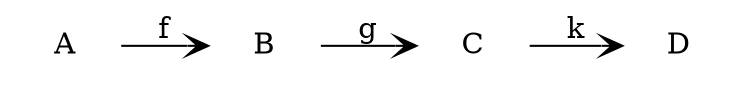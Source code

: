 digraph {
  rankdir=LR;
  node[shape=plaintext];
  edge[arrowhead=vee, arrowtail=vee];
  A -> B [label=f];
  B -> C [label=g];
  C -> D [label=k];
}
